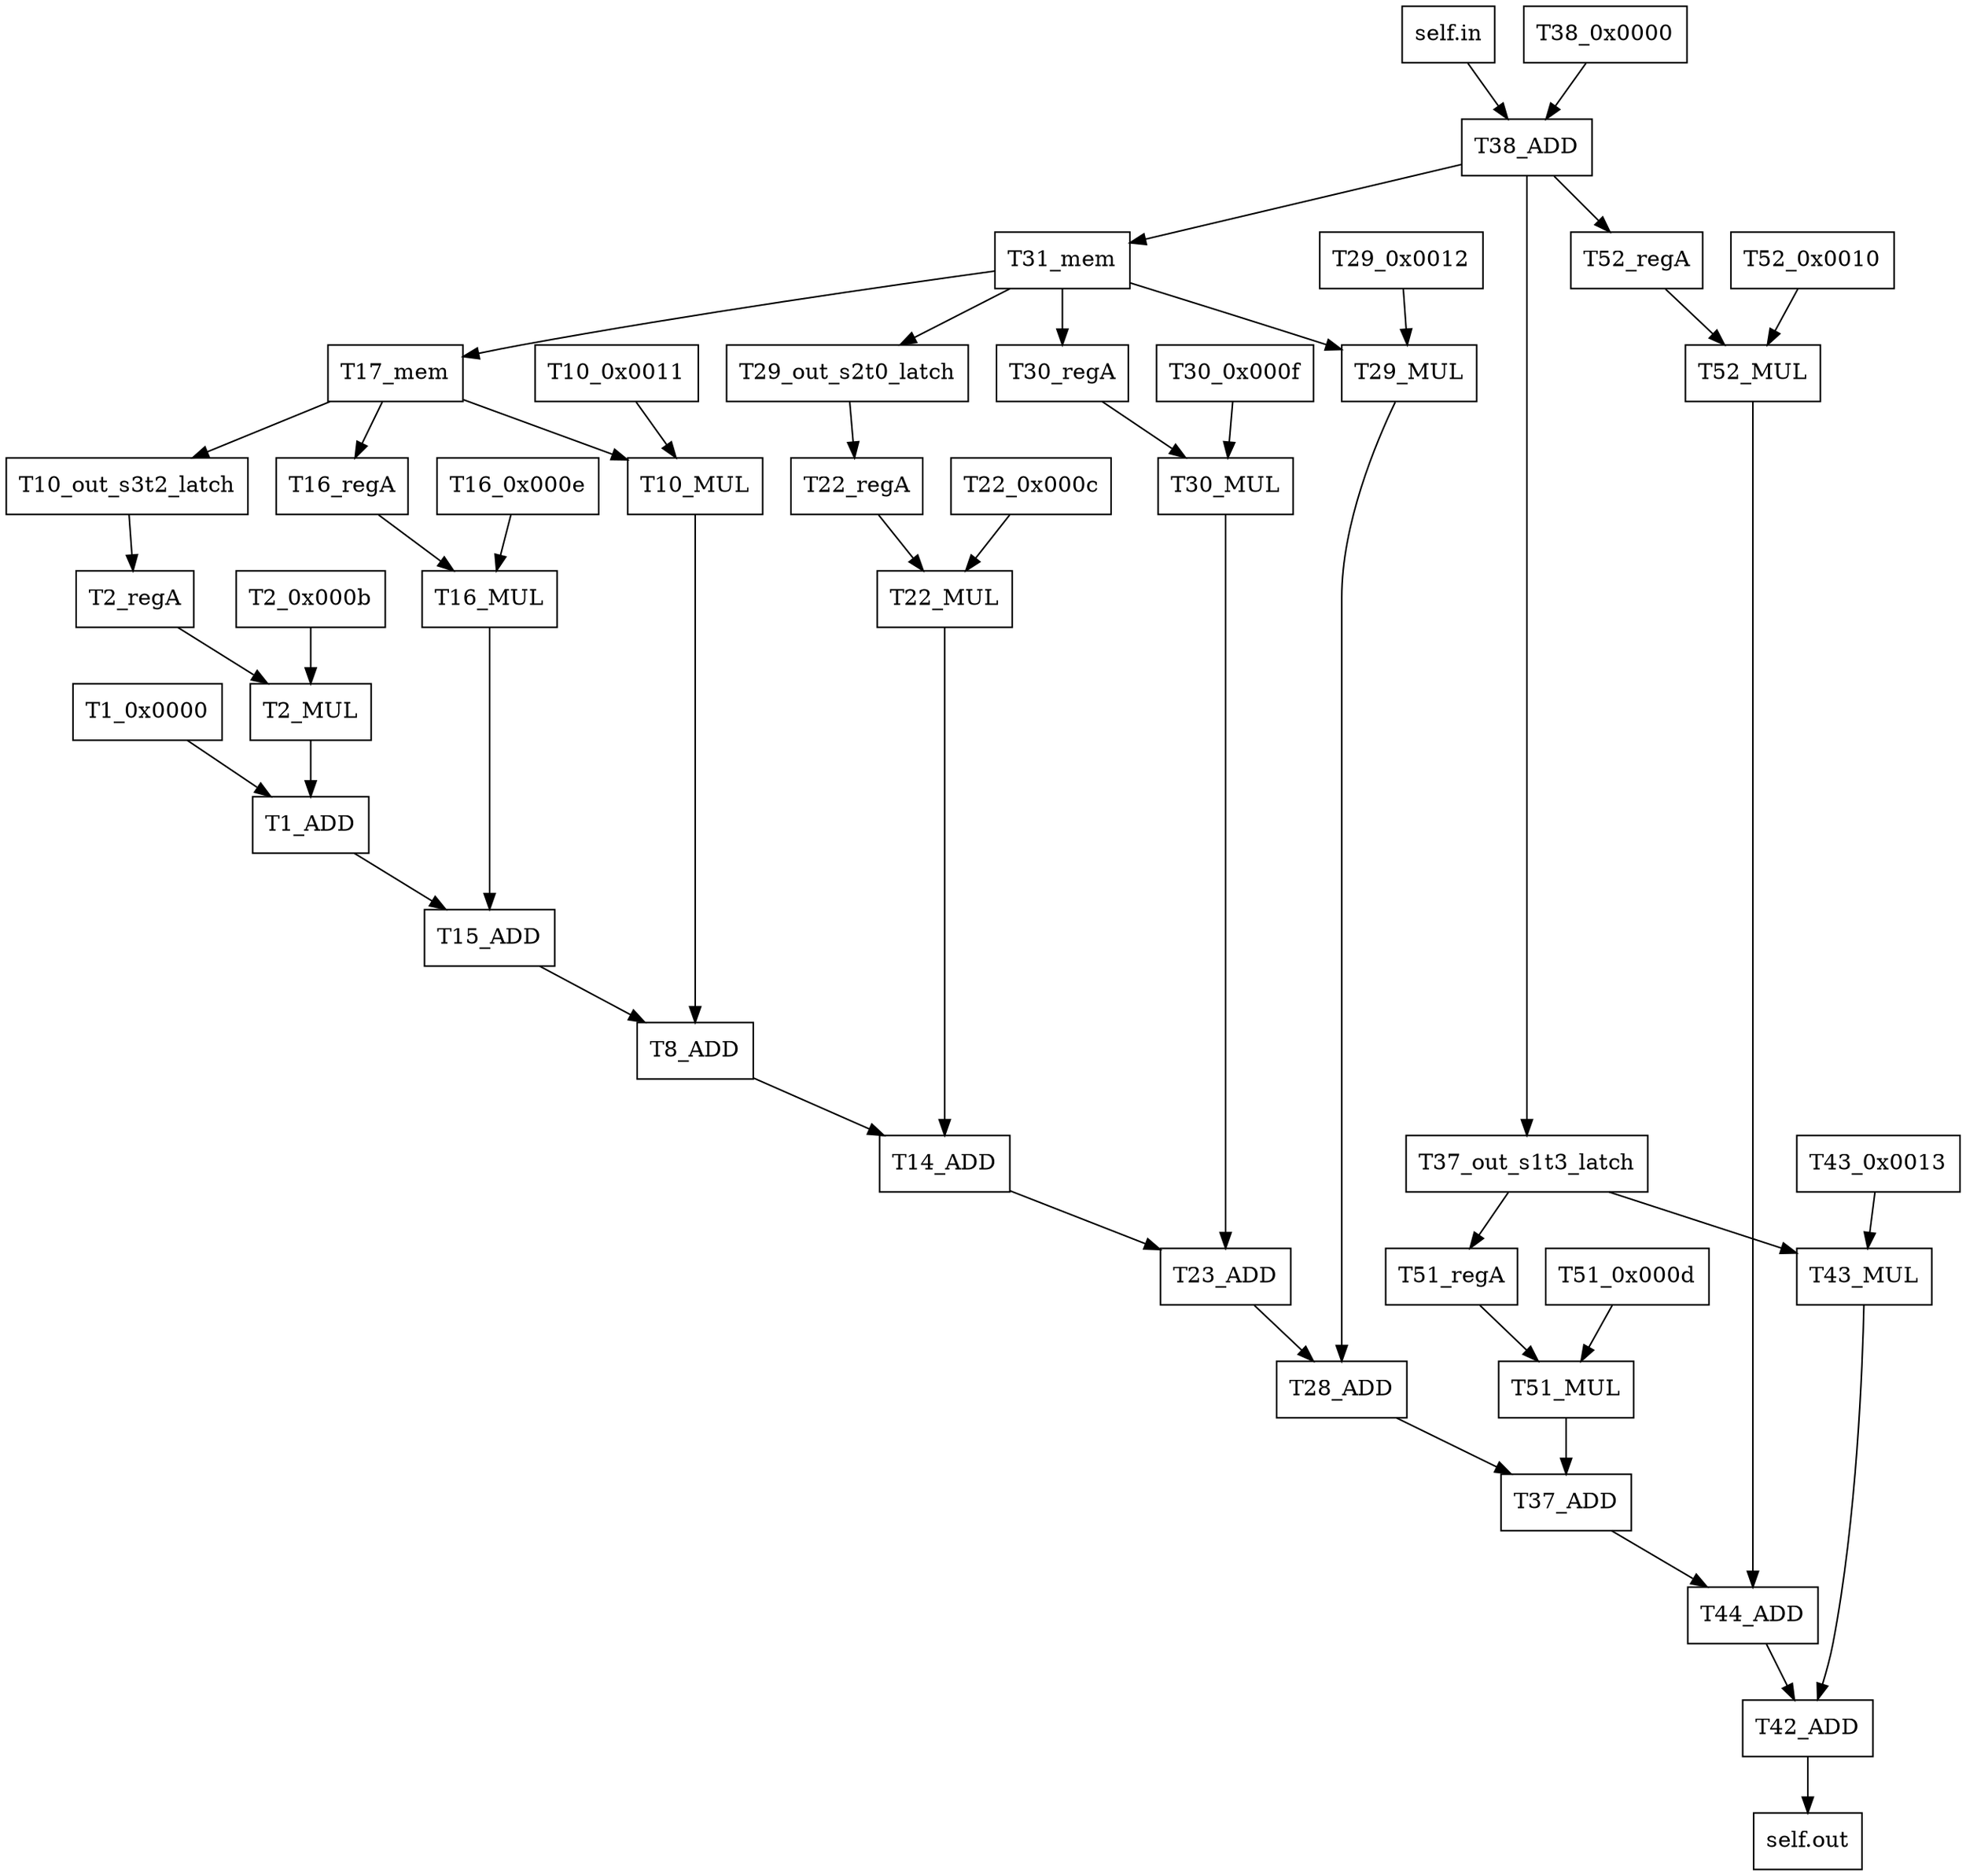 digraph Diagram {
  node [shape=box]; # Comment

    # Comment
  # "T2_MUL"    -> "T2_MUL";   # (tautology)
    "T1_0x0000" -> "T1_ADD";   
    "T2_MUL"    -> "T1_ADD";   
  # "T10_out_s3t2_latch"-> "T10_out_s3t2_latch";# (tautology)
    "T10_out_s3t2_latch"-> "T2_regA";  
    "T2_regA"   -> "T2_MUL";   
    "T2_0x000b" -> "T2_MUL";   
  # "T15_ADD"   -> "T15_ADD";  # (tautology)
  # "T10_MUL"   -> "T10_MUL";  # (tautology)
    "T15_ADD"   -> "T8_ADD";   
    "T10_MUL"   -> "T8_ADD";   
  # "T1_ADD"    -> "T1_ADD";   # (tautology)
  # "T10_MUL"   -> "T10_MUL";  # (tautology)
    "T17_mem"   -> "T10_out_s3t2_latch";
  # "T17_mem"   -> "T17_mem";  # (tautology)
    "T17_mem"   -> "T10_MUL";  
    "T10_0x0011"-> "T10_MUL";  
  # "T15_ADD"   -> "T15_ADD";  # (tautology)
  # "T8_ADD"    -> "T8_ADD";   # (tautology)
  # "T22_MUL"   -> "T22_MUL";  # (tautology)
    "T8_ADD"    -> "T14_ADD";  
    "T22_MUL"   -> "T14_ADD";  
  # "T14_ADD"   -> "T14_ADD";  # (tautology)
  # "T22_MUL"   -> "T22_MUL";  # (tautology)
  # "T1_ADD"    -> "T1_ADD";   # (tautology)
  # "T16_MUL"   -> "T16_MUL";  # (tautology)
    "T1_ADD"    -> "T15_ADD";  
    "T16_MUL"   -> "T15_ADD";  
  # "T17_mem"   -> "T17_mem";  # (tautology)
  # "T17_mem"   -> "T17_mem";  # (tautology)
  # "T17_mem"   -> "T17_mem";  # (tautology)
    "T17_mem"   -> "T16_regA"; 
    "T16_regA"  -> "T16_MUL";  
    "T16_0x000e"-> "T16_MUL";  
    "T31_mem"   -> "T17_mem";  
  # "T31_mem"   -> "T31_mem";  # (tautology)
  # "T31_mem"   -> "T31_mem";  # (tautology)
  # "T23_ADD"   -> "T23_ADD";  # (tautology)
  # "T29_out_s2t0_latch"-> "T29_out_s2t0_latch";# (tautology)
    "T29_out_s2t0_latch"-> "T22_regA"; 
    "T22_regA"  -> "T22_MUL";  
    "T22_0x000c"-> "T22_MUL";  
  # "T22_MUL"   -> "T22_MUL";  # (tautology)
  # "T14_ADD"   -> "T14_ADD";  # (tautology)
  # "T30_MUL"   -> "T30_MUL";  # (tautology)
    "T14_ADD"   -> "T23_ADD";  
    "T30_MUL"   -> "T23_ADD";  
  # "T31_mem"   -> "T31_mem";  # (tautology)
  # "T30_MUL"   -> "T30_MUL";  # (tautology)
  # "T17_mem"   -> "T17_mem";  # (tautology)
  # "T17_mem"   -> "T17_mem";  # (tautology)
  # "T31_mem"   -> "T31_mem";  # (tautology)
  # "T29_out_s2t0_latch"-> "T29_out_s2t0_latch";# (tautology)
  # "T23_ADD"   -> "T23_ADD";  # (tautology)
  # "T29_MUL"   -> "T29_MUL";  # (tautology)
    "T23_ADD"   -> "T28_ADD";  
    "T29_MUL"   -> "T28_ADD";  
  # "T28_ADD"   -> "T28_ADD";  # (tautology)
    "T31_mem"   -> "T29_out_s2t0_latch";
  # "T31_mem"   -> "T31_mem";  # (tautology)
    "T31_mem"   -> "T29_MUL";  
    "T29_0x0012"-> "T29_MUL";  
  # "T38_ADD"   -> "T38_ADD";  # (tautology)
  # "T31_mem"   -> "T31_mem";  # (tautology)
  # "T31_mem"   -> "T31_mem";  # (tautology)
    "T31_mem"   -> "T30_regA"; 
    "T30_regA"  -> "T30_MUL";  
    "T30_0x000f"-> "T30_MUL";  
    "T38_ADD"   -> "T31_mem";  
  # "T31_mem"   -> "T31_mem";  # (tautology)
  # "T44_ADD"   -> "T44_ADD";  # (tautology)
    "T38_ADD"   -> "T37_out_s1t3_latch";
  # "T44_ADD"   -> "T44_ADD";  # (tautology)
  # "T31_mem"   -> "T31_mem";  # (tautology)
  # "T28_ADD"   -> "T28_ADD";  # (tautology)
  # "T51_MUL"   -> "T51_MUL";  # (tautology)
    "T28_ADD"   -> "T37_ADD";  
    "T51_MUL"   -> "T37_ADD";  
  # "T37_ADD"   -> "T37_ADD";  # (tautology)
  # "T51_MUL"   -> "T51_MUL";  # (tautology)
  # "T31_mem"   -> "T31_mem";  # (tautology)
    "self.in"   -> "T38_ADD";  
    "T38_0x0000"-> "T38_ADD";  
  # "T44_ADD"   -> "T44_ADD";  # (tautology)
  # "T43_MUL"   -> "T43_MUL";  # (tautology)
    "T44_ADD"   -> "T42_ADD";  
    "T43_MUL"   -> "T42_ADD";  
  # "T37_out_s1t3_latch"-> "T37_out_s1t3_latch";# (tautology)
  # "T44_ADD"   -> "T44_ADD";  # (tautology)
  # "T37_out_s1t3_latch"-> "T37_out_s1t3_latch";# (tautology)
    "T37_out_s1t3_latch"-> "T43_MUL";  
    "T43_0x0013"-> "T43_MUL";  
  # "T38_ADD"   -> "T38_ADD";  # (tautology)
  # "T51_MUL"   -> "T51_MUL";  # (tautology)
  # "T37_ADD"   -> "T37_ADD";  # (tautology)
  # "T52_MUL"   -> "T52_MUL";  # (tautology)
    "T37_ADD"   -> "T44_ADD";  
    "T52_MUL"   -> "T44_ADD";  
  # "T52_MUL"   -> "T52_MUL";  # (tautology)
  # "T52_MUL"   -> "T52_MUL";  # (tautology)
  # "T42_ADD"   -> "T42_ADD";  # (tautology)
    "T42_ADD"   -> "self.out"; 
  # "T37_out_s1t3_latch"-> "T37_out_s1t3_latch";# (tautology)
    "T37_out_s1t3_latch"-> "T51_regA"; 
    "T51_regA"  -> "T51_MUL";  
    "T51_0x000d"-> "T51_MUL";  
  # "T51_MUL"   -> "T51_MUL";  # (tautology)
  # "T38_ADD"   -> "T38_ADD";  # (tautology)
    "T38_ADD"   -> "T52_regA"; 
    "T52_regA"  -> "T52_MUL";  
    "T52_0x0010"-> "T52_MUL";  
}
